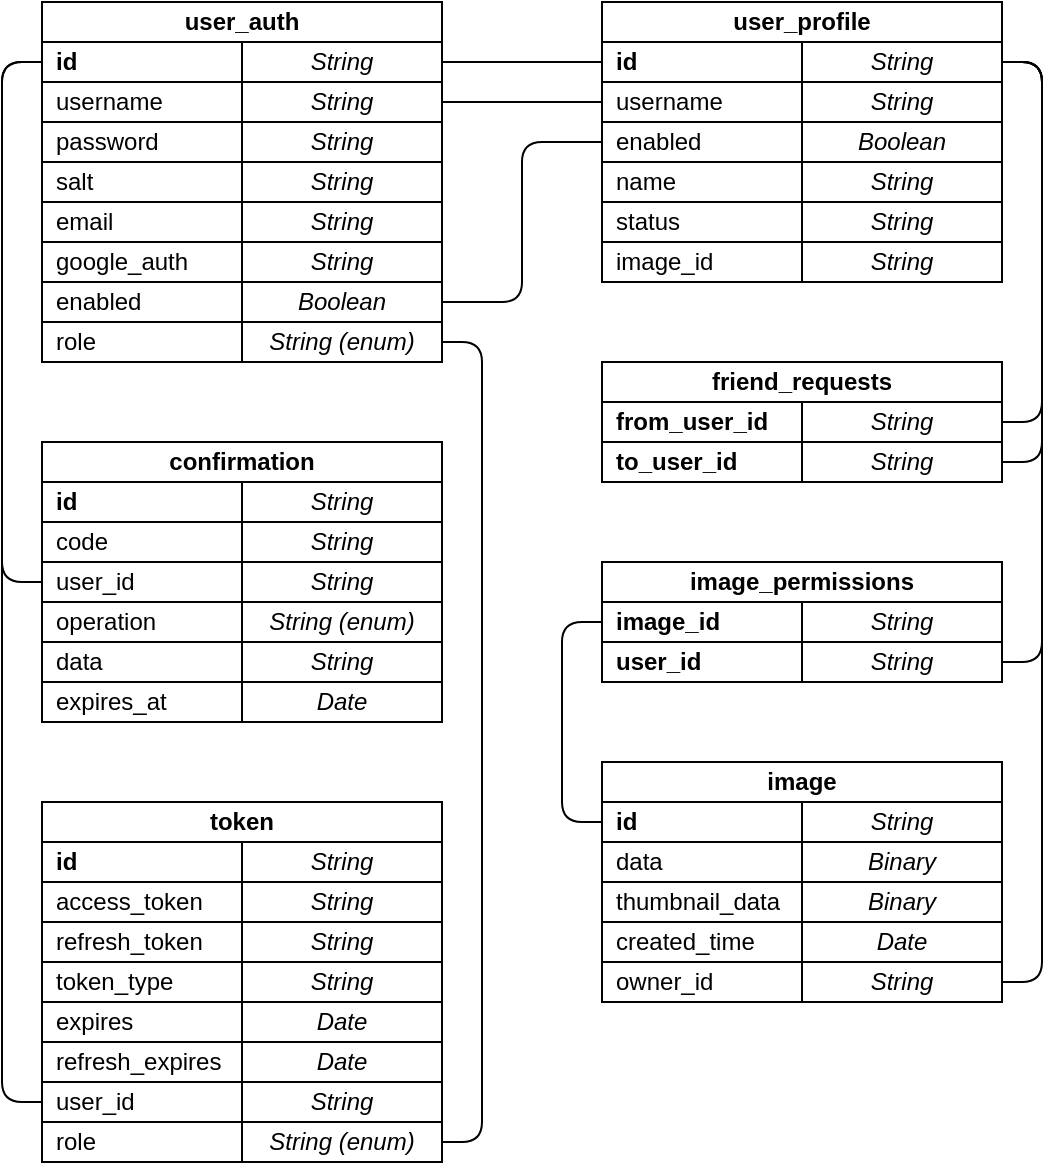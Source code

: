 <mxfile version="21.5.0" type="device">
  <diagram id="skyB6q6BRRAA29wVL2xn" name="Страница 1">
    <mxGraphModel dx="835" dy="479" grid="1" gridSize="10" guides="1" tooltips="1" connect="1" arrows="1" fold="1" page="1" pageScale="1" pageWidth="827" pageHeight="1169" math="0" shadow="0">
      <root>
        <mxCell id="0" />
        <mxCell id="1" parent="0" />
        <mxCell id="R0LKcXxf1loNDlZdEOaP-101" style="edgeStyle=orthogonalEdgeStyle;rounded=1;orthogonalLoop=1;jettySize=auto;html=1;exitX=0;exitY=0.5;exitDx=0;exitDy=0;entryX=0;entryY=0.5;entryDx=0;entryDy=0;endArrow=none;endFill=0;" parent="1" source="o3dYbopEb7aljcyI0qQh-1" target="R0LKcXxf1loNDlZdEOaP-94" edge="1">
          <mxGeometry relative="1" as="geometry">
            <Array as="points">
              <mxPoint x="180" y="230" />
              <mxPoint x="180" y="750" />
            </Array>
          </mxGeometry>
        </mxCell>
        <mxCell id="o3dYbopEb7aljcyI0qQh-1" value="&lt;b&gt;id&lt;/b&gt;" style="rounded=0;whiteSpace=wrap;html=1;align=left;spacingLeft=5;" parent="1" vertex="1">
          <mxGeometry x="200" y="220" width="100" height="20" as="geometry" />
        </mxCell>
        <mxCell id="R0LKcXxf1loNDlZdEOaP-77" style="edgeStyle=orthogonalEdgeStyle;rounded=1;orthogonalLoop=1;jettySize=auto;html=1;exitX=1;exitY=0.5;exitDx=0;exitDy=0;entryX=0;entryY=0.5;entryDx=0;entryDy=0;endArrow=none;endFill=0;" parent="1" source="R0LKcXxf1loNDlZdEOaP-4" target="R0LKcXxf1loNDlZdEOaP-17" edge="1">
          <mxGeometry relative="1" as="geometry" />
        </mxCell>
        <mxCell id="R0LKcXxf1loNDlZdEOaP-4" value="String" style="rounded=0;whiteSpace=wrap;html=1;spacingLeft=0;fontStyle=2" parent="1" vertex="1">
          <mxGeometry x="300" y="220" width="100" height="20" as="geometry" />
        </mxCell>
        <mxCell id="R0LKcXxf1loNDlZdEOaP-5" value="username" style="rounded=0;whiteSpace=wrap;html=1;align=left;spacingLeft=5;" parent="1" vertex="1">
          <mxGeometry x="200" y="240" width="100" height="20" as="geometry" />
        </mxCell>
        <mxCell id="R0LKcXxf1loNDlZdEOaP-78" style="edgeStyle=orthogonalEdgeStyle;rounded=1;orthogonalLoop=1;jettySize=auto;html=1;exitX=1;exitY=0.5;exitDx=0;exitDy=0;entryX=0;entryY=0.5;entryDx=0;entryDy=0;endArrow=none;endFill=0;" parent="1" source="R0LKcXxf1loNDlZdEOaP-6" target="R0LKcXxf1loNDlZdEOaP-19" edge="1">
          <mxGeometry relative="1" as="geometry" />
        </mxCell>
        <mxCell id="R0LKcXxf1loNDlZdEOaP-6" value="String" style="rounded=0;whiteSpace=wrap;html=1;spacingLeft=0;fontStyle=2" parent="1" vertex="1">
          <mxGeometry x="300" y="240" width="100" height="20" as="geometry" />
        </mxCell>
        <mxCell id="R0LKcXxf1loNDlZdEOaP-7" value="password" style="rounded=0;whiteSpace=wrap;html=1;align=left;spacingLeft=5;" parent="1" vertex="1">
          <mxGeometry x="200" y="260" width="100" height="20" as="geometry" />
        </mxCell>
        <mxCell id="R0LKcXxf1loNDlZdEOaP-8" value="String" style="rounded=0;whiteSpace=wrap;html=1;spacingLeft=0;fontStyle=2" parent="1" vertex="1">
          <mxGeometry x="300" y="260" width="100" height="20" as="geometry" />
        </mxCell>
        <mxCell id="R0LKcXxf1loNDlZdEOaP-9" value="salt" style="rounded=0;whiteSpace=wrap;html=1;align=left;spacingLeft=5;" parent="1" vertex="1">
          <mxGeometry x="200" y="280" width="100" height="20" as="geometry" />
        </mxCell>
        <mxCell id="R0LKcXxf1loNDlZdEOaP-10" value="String" style="rounded=0;whiteSpace=wrap;html=1;spacingLeft=0;fontStyle=2" parent="1" vertex="1">
          <mxGeometry x="300" y="280" width="100" height="20" as="geometry" />
        </mxCell>
        <mxCell id="R0LKcXxf1loNDlZdEOaP-11" value="email" style="rounded=0;whiteSpace=wrap;html=1;align=left;spacingLeft=5;" parent="1" vertex="1">
          <mxGeometry x="200" y="300" width="100" height="20" as="geometry" />
        </mxCell>
        <mxCell id="R0LKcXxf1loNDlZdEOaP-12" value="String" style="rounded=0;whiteSpace=wrap;html=1;spacingLeft=0;fontStyle=2" parent="1" vertex="1">
          <mxGeometry x="300" y="300" width="100" height="20" as="geometry" />
        </mxCell>
        <mxCell id="R0LKcXxf1loNDlZdEOaP-13" value="enabled" style="rounded=0;whiteSpace=wrap;html=1;align=left;spacingLeft=5;" parent="1" vertex="1">
          <mxGeometry x="200" y="340" width="100" height="20" as="geometry" />
        </mxCell>
        <mxCell id="R0LKcXxf1loNDlZdEOaP-79" style="edgeStyle=orthogonalEdgeStyle;rounded=1;orthogonalLoop=1;jettySize=auto;html=1;exitX=1;exitY=0.5;exitDx=0;exitDy=0;entryX=0;entryY=0.5;entryDx=0;entryDy=0;endArrow=none;endFill=0;" parent="1" source="R0LKcXxf1loNDlZdEOaP-14" target="R0LKcXxf1loNDlZdEOaP-21" edge="1">
          <mxGeometry relative="1" as="geometry" />
        </mxCell>
        <mxCell id="R0LKcXxf1loNDlZdEOaP-14" value="Boolean" style="rounded=0;whiteSpace=wrap;html=1;spacingLeft=0;fontStyle=2" parent="1" vertex="1">
          <mxGeometry x="300" y="340" width="100" height="20" as="geometry" />
        </mxCell>
        <mxCell id="R0LKcXxf1loNDlZdEOaP-15" value="role" style="rounded=0;whiteSpace=wrap;html=1;align=left;spacingLeft=5;" parent="1" vertex="1">
          <mxGeometry x="200" y="360" width="100" height="20" as="geometry" />
        </mxCell>
        <mxCell id="R0LKcXxf1loNDlZdEOaP-102" style="edgeStyle=orthogonalEdgeStyle;rounded=1;orthogonalLoop=1;jettySize=auto;html=1;exitX=1;exitY=0.5;exitDx=0;exitDy=0;entryX=1;entryY=0.5;entryDx=0;entryDy=0;endArrow=none;endFill=0;" parent="1" target="R0LKcXxf1loNDlZdEOaP-99" edge="1">
          <mxGeometry relative="1" as="geometry">
            <Array as="points">
              <mxPoint x="420" y="370" />
              <mxPoint x="420" y="770" />
            </Array>
            <mxPoint x="400" y="370" as="sourcePoint" />
          </mxGeometry>
        </mxCell>
        <mxCell id="R0LKcXxf1loNDlZdEOaP-17" value="&lt;b&gt;id&lt;/b&gt;" style="rounded=0;whiteSpace=wrap;html=1;align=left;spacingLeft=5;" parent="1" vertex="1">
          <mxGeometry x="480" y="220" width="100" height="20" as="geometry" />
        </mxCell>
        <mxCell id="R0LKcXxf1loNDlZdEOaP-83" style="edgeStyle=orthogonalEdgeStyle;rounded=1;orthogonalLoop=1;jettySize=auto;html=1;exitX=1;exitY=0.5;exitDx=0;exitDy=0;entryX=1;entryY=0.5;entryDx=0;entryDy=0;endArrow=none;endFill=0;" parent="1" edge="1">
          <mxGeometry relative="1" as="geometry">
            <Array as="points">
              <mxPoint x="700" y="230" />
              <mxPoint x="700" y="530" />
            </Array>
            <mxPoint x="670.0" y="230" as="sourcePoint" />
            <mxPoint x="670.0" y="530" as="targetPoint" />
          </mxGeometry>
        </mxCell>
        <mxCell id="R0LKcXxf1loNDlZdEOaP-84" style="edgeStyle=orthogonalEdgeStyle;rounded=1;orthogonalLoop=1;jettySize=auto;html=1;exitX=1;exitY=0.5;exitDx=0;exitDy=0;entryX=1;entryY=0.5;entryDx=0;entryDy=0;endArrow=none;endFill=0;" parent="1" edge="1">
          <mxGeometry relative="1" as="geometry">
            <Array as="points">
              <mxPoint x="700" y="230" />
              <mxPoint x="700" y="410" />
            </Array>
            <mxPoint x="670.0" y="230" as="sourcePoint" />
            <mxPoint x="670.0" y="410" as="targetPoint" />
          </mxGeometry>
        </mxCell>
        <mxCell id="R0LKcXxf1loNDlZdEOaP-85" style="edgeStyle=orthogonalEdgeStyle;rounded=1;orthogonalLoop=1;jettySize=auto;html=1;exitX=1;exitY=0.5;exitDx=0;exitDy=0;entryX=1;entryY=0.5;entryDx=0;entryDy=0;endArrow=none;endFill=0;" parent="1" source="R0LKcXxf1loNDlZdEOaP-18" target="R0LKcXxf1loNDlZdEOaP-47" edge="1">
          <mxGeometry relative="1" as="geometry">
            <Array as="points">
              <mxPoint x="700" y="230" />
              <mxPoint x="700" y="430" />
            </Array>
          </mxGeometry>
        </mxCell>
        <mxCell id="R0LKcXxf1loNDlZdEOaP-18" value="String" style="rounded=0;whiteSpace=wrap;html=1;spacingLeft=0;fontStyle=2" parent="1" vertex="1">
          <mxGeometry x="580" y="220" width="100" height="20" as="geometry" />
        </mxCell>
        <mxCell id="R0LKcXxf1loNDlZdEOaP-19" value="username" style="rounded=0;whiteSpace=wrap;html=1;align=left;spacingLeft=5;" parent="1" vertex="1">
          <mxGeometry x="480" y="240" width="100" height="20" as="geometry" />
        </mxCell>
        <mxCell id="R0LKcXxf1loNDlZdEOaP-20" value="String" style="rounded=0;whiteSpace=wrap;html=1;spacingLeft=0;fontStyle=2" parent="1" vertex="1">
          <mxGeometry x="580" y="240" width="100" height="20" as="geometry" />
        </mxCell>
        <mxCell id="R0LKcXxf1loNDlZdEOaP-21" value="enabled&lt;span style=&quot;white-space: pre;&quot;&gt;&#x9;&lt;/span&gt;&lt;span style=&quot;white-space: pre;&quot;&gt;&#x9;&lt;/span&gt;" style="rounded=0;whiteSpace=wrap;html=1;align=left;spacingLeft=5;" parent="1" vertex="1">
          <mxGeometry x="480" y="260" width="100" height="20" as="geometry" />
        </mxCell>
        <mxCell id="R0LKcXxf1loNDlZdEOaP-22" value="Boolean" style="rounded=0;whiteSpace=wrap;html=1;spacingLeft=0;fontStyle=2" parent="1" vertex="1">
          <mxGeometry x="580" y="260" width="100" height="20" as="geometry" />
        </mxCell>
        <mxCell id="R0LKcXxf1loNDlZdEOaP-23" value="name" style="rounded=0;whiteSpace=wrap;html=1;align=left;spacingLeft=5;" parent="1" vertex="1">
          <mxGeometry x="480" y="280" width="100" height="20" as="geometry" />
        </mxCell>
        <mxCell id="R0LKcXxf1loNDlZdEOaP-24" value="String" style="rounded=0;whiteSpace=wrap;html=1;spacingLeft=0;fontStyle=2" parent="1" vertex="1">
          <mxGeometry x="580" y="280" width="100" height="20" as="geometry" />
        </mxCell>
        <mxCell id="R0LKcXxf1loNDlZdEOaP-25" value="status" style="rounded=0;whiteSpace=wrap;html=1;align=left;spacingLeft=5;" parent="1" vertex="1">
          <mxGeometry x="480" y="300" width="100" height="20" as="geometry" />
        </mxCell>
        <mxCell id="R0LKcXxf1loNDlZdEOaP-26" value="String" style="rounded=0;whiteSpace=wrap;html=1;spacingLeft=0;fontStyle=2" parent="1" vertex="1">
          <mxGeometry x="580" y="300" width="100" height="20" as="geometry" />
        </mxCell>
        <mxCell id="R0LKcXxf1loNDlZdEOaP-27" value="image_id" style="rounded=0;whiteSpace=wrap;html=1;align=left;spacingLeft=5;" parent="1" vertex="1">
          <mxGeometry x="480" y="320" width="100" height="20" as="geometry" />
        </mxCell>
        <mxCell id="R0LKcXxf1loNDlZdEOaP-28" value="String" style="rounded=0;whiteSpace=wrap;html=1;spacingLeft=0;fontStyle=2" parent="1" vertex="1">
          <mxGeometry x="580" y="320" width="100" height="20" as="geometry" />
        </mxCell>
        <mxCell id="R0LKcXxf1loNDlZdEOaP-31" value="user_auth" style="rounded=0;whiteSpace=wrap;html=1;fontStyle=1" parent="1" vertex="1">
          <mxGeometry x="200" y="200" width="200" height="20" as="geometry" />
        </mxCell>
        <mxCell id="R0LKcXxf1loNDlZdEOaP-32" value="user_profile" style="rounded=0;whiteSpace=wrap;html=1;fontStyle=1" parent="1" vertex="1">
          <mxGeometry x="480" y="200" width="200" height="20" as="geometry" />
        </mxCell>
        <mxCell id="R0LKcXxf1loNDlZdEOaP-33" value="&lt;b&gt;from_user_id&lt;/b&gt;" style="rounded=0;whiteSpace=wrap;html=1;align=left;spacingLeft=5;" parent="1" vertex="1">
          <mxGeometry x="480" y="400" width="100" height="20" as="geometry" />
        </mxCell>
        <mxCell id="R0LKcXxf1loNDlZdEOaP-34" value="String" style="rounded=0;whiteSpace=wrap;html=1;spacingLeft=0;fontStyle=2" parent="1" vertex="1">
          <mxGeometry x="580" y="400" width="100" height="20" as="geometry" />
        </mxCell>
        <mxCell id="R0LKcXxf1loNDlZdEOaP-45" value="friend_requests" style="rounded=0;whiteSpace=wrap;html=1;fontStyle=1" parent="1" vertex="1">
          <mxGeometry x="480" y="380" width="200" height="20" as="geometry" />
        </mxCell>
        <mxCell id="R0LKcXxf1loNDlZdEOaP-46" value="&lt;b&gt;to_user_id&lt;/b&gt;" style="rounded=0;whiteSpace=wrap;html=1;align=left;spacingLeft=5;" parent="1" vertex="1">
          <mxGeometry x="480" y="420" width="100" height="20" as="geometry" />
        </mxCell>
        <mxCell id="R0LKcXxf1loNDlZdEOaP-47" value="String" style="rounded=0;whiteSpace=wrap;html=1;spacingLeft=0;fontStyle=2" parent="1" vertex="1">
          <mxGeometry x="580" y="420" width="100" height="20" as="geometry" />
        </mxCell>
        <mxCell id="R0LKcXxf1loNDlZdEOaP-80" style="edgeStyle=orthogonalEdgeStyle;rounded=1;orthogonalLoop=1;jettySize=auto;html=1;exitX=0;exitY=0.5;exitDx=0;exitDy=0;entryX=0;entryY=0.5;entryDx=0;entryDy=0;endArrow=none;endFill=0;" parent="1" source="R0LKcXxf1loNDlZdEOaP-48" target="R0LKcXxf1loNDlZdEOaP-61" edge="1">
          <mxGeometry relative="1" as="geometry">
            <Array as="points">
              <mxPoint x="460" y="610" />
              <mxPoint x="460" y="510" />
            </Array>
          </mxGeometry>
        </mxCell>
        <mxCell id="R0LKcXxf1loNDlZdEOaP-48" value="&lt;b&gt;id&lt;/b&gt;" style="rounded=0;whiteSpace=wrap;html=1;align=left;spacingLeft=5;" parent="1" vertex="1">
          <mxGeometry x="480" y="600" width="100" height="20" as="geometry" />
        </mxCell>
        <mxCell id="R0LKcXxf1loNDlZdEOaP-49" value="String" style="rounded=0;whiteSpace=wrap;html=1;spacingLeft=0;fontStyle=2" parent="1" vertex="1">
          <mxGeometry x="580" y="600" width="100" height="20" as="geometry" />
        </mxCell>
        <mxCell id="R0LKcXxf1loNDlZdEOaP-50" value="data" style="rounded=0;whiteSpace=wrap;html=1;align=left;spacingLeft=5;" parent="1" vertex="1">
          <mxGeometry x="480" y="620" width="100" height="20" as="geometry" />
        </mxCell>
        <mxCell id="R0LKcXxf1loNDlZdEOaP-51" value="Binary" style="rounded=0;whiteSpace=wrap;html=1;spacingLeft=0;fontStyle=2" parent="1" vertex="1">
          <mxGeometry x="580" y="620" width="100" height="20" as="geometry" />
        </mxCell>
        <mxCell id="R0LKcXxf1loNDlZdEOaP-52" value="created_time" style="rounded=0;whiteSpace=wrap;html=1;align=left;spacingLeft=5;" parent="1" vertex="1">
          <mxGeometry x="480" y="660" width="100" height="20" as="geometry" />
        </mxCell>
        <mxCell id="R0LKcXxf1loNDlZdEOaP-53" value="Date" style="rounded=0;whiteSpace=wrap;html=1;spacingLeft=0;fontStyle=2" parent="1" vertex="1">
          <mxGeometry x="580" y="660" width="100" height="20" as="geometry" />
        </mxCell>
        <mxCell id="R0LKcXxf1loNDlZdEOaP-54" value="owner_id" style="rounded=0;whiteSpace=wrap;html=1;align=left;spacingLeft=5;" parent="1" vertex="1">
          <mxGeometry x="480" y="680" width="100" height="20" as="geometry" />
        </mxCell>
        <mxCell id="R0LKcXxf1loNDlZdEOaP-55" value="String" style="rounded=0;whiteSpace=wrap;html=1;spacingLeft=0;fontStyle=2" parent="1" vertex="1">
          <mxGeometry x="580" y="680" width="100" height="20" as="geometry" />
        </mxCell>
        <mxCell id="R0LKcXxf1loNDlZdEOaP-60" value="image" style="rounded=0;whiteSpace=wrap;html=1;fontStyle=1" parent="1" vertex="1">
          <mxGeometry x="480" y="580" width="200" height="20" as="geometry" />
        </mxCell>
        <mxCell id="R0LKcXxf1loNDlZdEOaP-61" value="&lt;b&gt;image_id&lt;/b&gt;" style="rounded=0;whiteSpace=wrap;html=1;align=left;spacingLeft=5;" parent="1" vertex="1">
          <mxGeometry x="480" y="500" width="100" height="20" as="geometry" />
        </mxCell>
        <mxCell id="R0LKcXxf1loNDlZdEOaP-62" value="String" style="rounded=0;whiteSpace=wrap;html=1;spacingLeft=0;fontStyle=2" parent="1" vertex="1">
          <mxGeometry x="580" y="500" width="100" height="20" as="geometry" />
        </mxCell>
        <mxCell id="R0LKcXxf1loNDlZdEOaP-69" value="image_permissions" style="rounded=0;whiteSpace=wrap;html=1;fontStyle=1" parent="1" vertex="1">
          <mxGeometry x="480" y="480" width="200" height="20" as="geometry" />
        </mxCell>
        <mxCell id="R0LKcXxf1loNDlZdEOaP-70" value="&lt;b&gt;user_id&lt;/b&gt;" style="rounded=0;whiteSpace=wrap;html=1;align=left;spacingLeft=5;" parent="1" vertex="1">
          <mxGeometry x="480" y="520" width="100" height="20" as="geometry" />
        </mxCell>
        <mxCell id="R0LKcXxf1loNDlZdEOaP-71" value="String" style="rounded=0;whiteSpace=wrap;html=1;spacingLeft=0;fontStyle=2" parent="1" vertex="1">
          <mxGeometry x="580" y="520" width="100" height="20" as="geometry" />
        </mxCell>
        <mxCell id="R0LKcXxf1loNDlZdEOaP-86" value="access_token" style="rounded=0;whiteSpace=wrap;html=1;align=left;spacingLeft=5;" parent="1" vertex="1">
          <mxGeometry x="200" y="640" width="100" height="20" as="geometry" />
        </mxCell>
        <mxCell id="R0LKcXxf1loNDlZdEOaP-87" value="String" style="rounded=0;whiteSpace=wrap;html=1;spacingLeft=0;fontStyle=2" parent="1" vertex="1">
          <mxGeometry x="300" y="640" width="100" height="20" as="geometry" />
        </mxCell>
        <mxCell id="R0LKcXxf1loNDlZdEOaP-88" value="refresh_token" style="rounded=0;whiteSpace=wrap;html=1;align=left;spacingLeft=5;" parent="1" vertex="1">
          <mxGeometry x="200" y="660" width="100" height="20" as="geometry" />
        </mxCell>
        <mxCell id="R0LKcXxf1loNDlZdEOaP-89" value="String" style="rounded=0;whiteSpace=wrap;html=1;spacingLeft=0;fontStyle=2" parent="1" vertex="1">
          <mxGeometry x="300" y="660" width="100" height="20" as="geometry" />
        </mxCell>
        <mxCell id="R0LKcXxf1loNDlZdEOaP-90" value="token_type" style="rounded=0;whiteSpace=wrap;html=1;align=left;spacingLeft=5;" parent="1" vertex="1">
          <mxGeometry x="200" y="680" width="100" height="20" as="geometry" />
        </mxCell>
        <mxCell id="R0LKcXxf1loNDlZdEOaP-91" value="String" style="rounded=0;whiteSpace=wrap;html=1;spacingLeft=0;fontStyle=2" parent="1" vertex="1">
          <mxGeometry x="300" y="680" width="100" height="20" as="geometry" />
        </mxCell>
        <mxCell id="R0LKcXxf1loNDlZdEOaP-92" value="expires" style="rounded=0;whiteSpace=wrap;html=1;align=left;spacingLeft=5;" parent="1" vertex="1">
          <mxGeometry x="200" y="700" width="100" height="20" as="geometry" />
        </mxCell>
        <mxCell id="R0LKcXxf1loNDlZdEOaP-93" value="Date" style="rounded=0;whiteSpace=wrap;html=1;spacingLeft=0;fontStyle=2" parent="1" vertex="1">
          <mxGeometry x="300" y="700" width="100" height="20" as="geometry" />
        </mxCell>
        <mxCell id="R0LKcXxf1loNDlZdEOaP-94" value="user_id" style="rounded=0;whiteSpace=wrap;html=1;align=left;spacingLeft=5;" parent="1" vertex="1">
          <mxGeometry x="200" y="740" width="100" height="20" as="geometry" />
        </mxCell>
        <mxCell id="R0LKcXxf1loNDlZdEOaP-95" value="String" style="rounded=0;whiteSpace=wrap;html=1;spacingLeft=0;fontStyle=2" parent="1" vertex="1">
          <mxGeometry x="300" y="740" width="100" height="20" as="geometry" />
        </mxCell>
        <mxCell id="R0LKcXxf1loNDlZdEOaP-98" value="role" style="rounded=0;whiteSpace=wrap;html=1;align=left;spacingLeft=5;" parent="1" vertex="1">
          <mxGeometry x="200" y="760" width="100" height="20" as="geometry" />
        </mxCell>
        <mxCell id="R0LKcXxf1loNDlZdEOaP-99" value="String (enum)" style="rounded=0;whiteSpace=wrap;html=1;spacingLeft=0;fontStyle=2" parent="1" vertex="1">
          <mxGeometry x="300" y="760" width="100" height="20" as="geometry" />
        </mxCell>
        <mxCell id="R0LKcXxf1loNDlZdEOaP-100" value="token" style="rounded=0;whiteSpace=wrap;html=1;fontStyle=1" parent="1" vertex="1">
          <mxGeometry x="200" y="600" width="200" height="20" as="geometry" />
        </mxCell>
        <mxCell id="_CY-QC2Wd3_7gfvw9YXV-1" value="google_auth" style="rounded=0;whiteSpace=wrap;html=1;align=left;spacingLeft=5;" parent="1" vertex="1">
          <mxGeometry x="200" y="320" width="100" height="20" as="geometry" />
        </mxCell>
        <mxCell id="_CY-QC2Wd3_7gfvw9YXV-2" value="String" style="rounded=0;whiteSpace=wrap;html=1;spacingLeft=0;fontStyle=2" parent="1" vertex="1">
          <mxGeometry x="300" y="320" width="100" height="20" as="geometry" />
        </mxCell>
        <mxCell id="LvnQudSFnJyzhxFMzb4G-2" style="edgeStyle=orthogonalEdgeStyle;rounded=1;orthogonalLoop=1;jettySize=auto;html=1;exitX=1;exitY=0.5;exitDx=0;exitDy=0;endArrow=none;endFill=0;entryX=1;entryY=0.5;entryDx=0;entryDy=0;" parent="1" source="R0LKcXxf1loNDlZdEOaP-18" target="R0LKcXxf1loNDlZdEOaP-55" edge="1">
          <mxGeometry relative="1" as="geometry">
            <Array as="points">
              <mxPoint x="700" y="230" />
              <mxPoint x="700" y="690" />
            </Array>
            <mxPoint x="720" y="290" as="sourcePoint" />
            <mxPoint x="680" y="590" as="targetPoint" />
          </mxGeometry>
        </mxCell>
        <mxCell id="pJT5ypggMm9KDsdhM-H7-1" value="thumbnail_data" style="rounded=0;whiteSpace=wrap;html=1;align=left;spacingLeft=5;" parent="1" vertex="1">
          <mxGeometry x="480" y="640" width="100" height="20" as="geometry" />
        </mxCell>
        <mxCell id="pJT5ypggMm9KDsdhM-H7-2" value="Binary" style="rounded=0;whiteSpace=wrap;html=1;spacingLeft=0;fontStyle=2" parent="1" vertex="1">
          <mxGeometry x="580" y="640" width="100" height="20" as="geometry" />
        </mxCell>
        <mxCell id="ej3S26QK11mgiXgW05DM-11" value="String (enum)" style="rounded=0;whiteSpace=wrap;html=1;spacingLeft=0;fontStyle=2" parent="1" vertex="1">
          <mxGeometry x="300" y="360" width="100" height="20" as="geometry" />
        </mxCell>
        <mxCell id="ej3S26QK11mgiXgW05DM-18" value="&lt;b&gt;id&lt;/b&gt;" style="rounded=0;whiteSpace=wrap;html=1;align=left;spacingLeft=5;" parent="1" vertex="1">
          <mxGeometry x="200" y="440" width="100" height="20" as="geometry" />
        </mxCell>
        <mxCell id="ej3S26QK11mgiXgW05DM-19" value="String" style="rounded=0;whiteSpace=wrap;html=1;spacingLeft=0;fontStyle=2" parent="1" vertex="1">
          <mxGeometry x="300" y="440" width="100" height="20" as="geometry" />
        </mxCell>
        <mxCell id="ej3S26QK11mgiXgW05DM-20" value="confirmation" style="rounded=0;whiteSpace=wrap;html=1;fontStyle=1" parent="1" vertex="1">
          <mxGeometry x="200" y="420" width="200" height="20" as="geometry" />
        </mxCell>
        <mxCell id="ej3S26QK11mgiXgW05DM-21" value="&lt;span&gt;code&lt;/span&gt;" style="rounded=0;whiteSpace=wrap;html=1;align=left;spacingLeft=5;fontStyle=0" parent="1" vertex="1">
          <mxGeometry x="200" y="460" width="100" height="20" as="geometry" />
        </mxCell>
        <mxCell id="ej3S26QK11mgiXgW05DM-22" value="String" style="rounded=0;whiteSpace=wrap;html=1;spacingLeft=0;fontStyle=2" parent="1" vertex="1">
          <mxGeometry x="300" y="460" width="100" height="20" as="geometry" />
        </mxCell>
        <mxCell id="ej3S26QK11mgiXgW05DM-23" value="&lt;span&gt;user_id&lt;/span&gt;" style="rounded=0;whiteSpace=wrap;html=1;align=left;spacingLeft=5;fontStyle=0" parent="1" vertex="1">
          <mxGeometry x="200" y="480" width="100" height="20" as="geometry" />
        </mxCell>
        <mxCell id="ej3S26QK11mgiXgW05DM-24" value="String" style="rounded=0;whiteSpace=wrap;html=1;spacingLeft=0;fontStyle=2" parent="1" vertex="1">
          <mxGeometry x="300" y="480" width="100" height="20" as="geometry" />
        </mxCell>
        <mxCell id="ej3S26QK11mgiXgW05DM-25" value="operation" style="rounded=0;whiteSpace=wrap;html=1;align=left;spacingLeft=5;fontStyle=0" parent="1" vertex="1">
          <mxGeometry x="200" y="500" width="100" height="20" as="geometry" />
        </mxCell>
        <mxCell id="ej3S26QK11mgiXgW05DM-26" value="String (enum)" style="rounded=0;whiteSpace=wrap;html=1;spacingLeft=0;fontStyle=2" parent="1" vertex="1">
          <mxGeometry x="300" y="500" width="100" height="20" as="geometry" />
        </mxCell>
        <mxCell id="ej3S26QK11mgiXgW05DM-27" value="&lt;span&gt;data&lt;/span&gt;" style="rounded=0;whiteSpace=wrap;html=1;align=left;spacingLeft=5;fontStyle=0" parent="1" vertex="1">
          <mxGeometry x="200" y="520" width="100" height="20" as="geometry" />
        </mxCell>
        <mxCell id="ej3S26QK11mgiXgW05DM-28" value="String" style="rounded=0;whiteSpace=wrap;html=1;spacingLeft=0;fontStyle=2" parent="1" vertex="1">
          <mxGeometry x="300" y="520" width="100" height="20" as="geometry" />
        </mxCell>
        <mxCell id="ej3S26QK11mgiXgW05DM-29" value="&lt;span&gt;expires_at&lt;/span&gt;" style="rounded=0;whiteSpace=wrap;html=1;align=left;spacingLeft=5;fontStyle=0" parent="1" vertex="1">
          <mxGeometry x="200" y="540" width="100" height="20" as="geometry" />
        </mxCell>
        <mxCell id="ej3S26QK11mgiXgW05DM-30" value="Date" style="rounded=0;whiteSpace=wrap;html=1;spacingLeft=0;fontStyle=2" parent="1" vertex="1">
          <mxGeometry x="300" y="540" width="100" height="20" as="geometry" />
        </mxCell>
        <mxCell id="ej3S26QK11mgiXgW05DM-31" style="edgeStyle=orthogonalEdgeStyle;rounded=1;orthogonalLoop=1;jettySize=auto;html=1;exitX=0;exitY=0.5;exitDx=0;exitDy=0;entryX=0;entryY=0.5;entryDx=0;entryDy=0;endArrow=none;endFill=0;" parent="1" source="o3dYbopEb7aljcyI0qQh-1" target="ej3S26QK11mgiXgW05DM-23" edge="1">
          <mxGeometry relative="1" as="geometry">
            <mxPoint x="140" y="240" as="sourcePoint" />
            <mxPoint x="140" y="720" as="targetPoint" />
            <Array as="points">
              <mxPoint x="180" y="230" />
              <mxPoint x="180" y="490" />
            </Array>
          </mxGeometry>
        </mxCell>
        <mxCell id="N8frpflMNdp1qF_f6yks-1" value="&lt;b&gt;id&lt;/b&gt;" style="rounded=0;whiteSpace=wrap;html=1;align=left;spacingLeft=5;" vertex="1" parent="1">
          <mxGeometry x="200" y="620" width="100" height="20" as="geometry" />
        </mxCell>
        <mxCell id="N8frpflMNdp1qF_f6yks-2" value="String" style="rounded=0;whiteSpace=wrap;html=1;spacingLeft=0;fontStyle=2" vertex="1" parent="1">
          <mxGeometry x="300" y="620" width="100" height="20" as="geometry" />
        </mxCell>
        <mxCell id="N8frpflMNdp1qF_f6yks-3" value="refresh_expires" style="rounded=0;whiteSpace=wrap;html=1;align=left;spacingLeft=5;" vertex="1" parent="1">
          <mxGeometry x="200" y="720" width="100" height="20" as="geometry" />
        </mxCell>
        <mxCell id="N8frpflMNdp1qF_f6yks-4" value="Date" style="rounded=0;whiteSpace=wrap;html=1;spacingLeft=0;fontStyle=2" vertex="1" parent="1">
          <mxGeometry x="300" y="720" width="100" height="20" as="geometry" />
        </mxCell>
      </root>
    </mxGraphModel>
  </diagram>
</mxfile>
